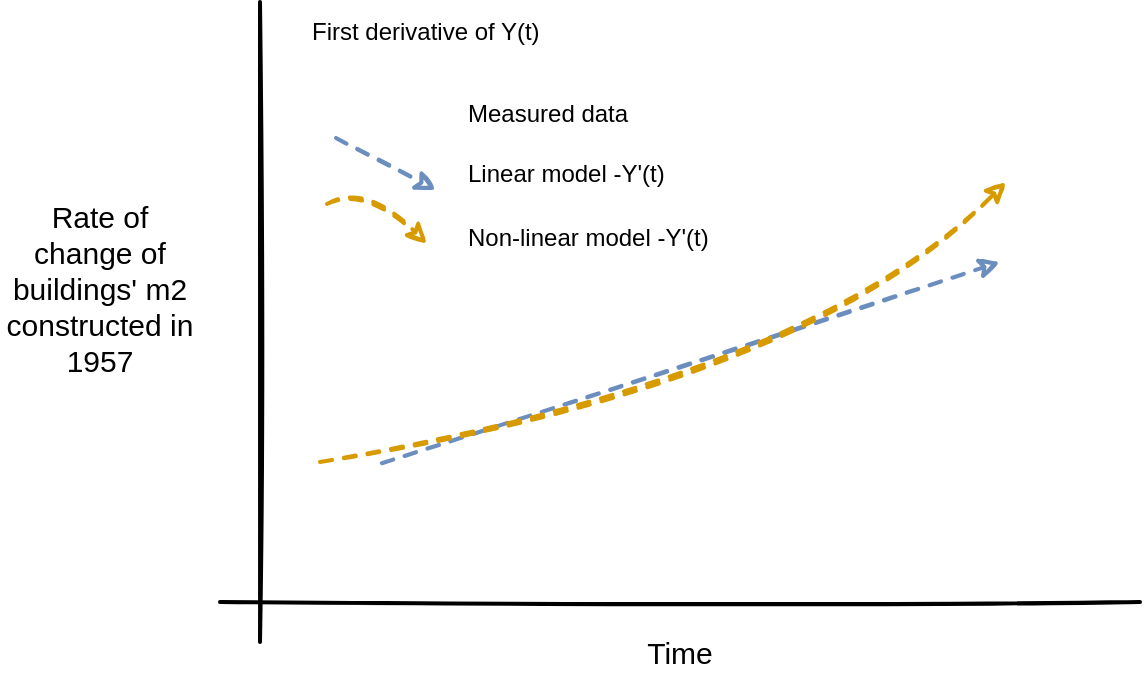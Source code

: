 <mxfile version="18.0.1" type="github">
  <diagram id="6t_WaDCt6x7YVjqbkjfq" name="Page-1">
    <mxGraphModel dx="1185" dy="635" grid="1" gridSize="10" guides="1" tooltips="1" connect="1" arrows="1" fold="1" page="1" pageScale="1" pageWidth="850" pageHeight="1100" math="0" shadow="0">
      <root>
        <mxCell id="0" />
        <mxCell id="1" parent="0" />
        <mxCell id="Sj49qLcoZEn-vy82H97Q-1" value="" style="endArrow=none;html=1;rounded=0;targetPerimeterSpacing=0;sketch=1;strokeWidth=2;" parent="1" edge="1">
          <mxGeometry width="50" height="50" relative="1" as="geometry">
            <mxPoint x="240" y="480" as="sourcePoint" />
            <mxPoint x="240" y="160" as="targetPoint" />
          </mxGeometry>
        </mxCell>
        <mxCell id="Sj49qLcoZEn-vy82H97Q-2" value="" style="endArrow=none;html=1;rounded=0;sketch=1;strokeWidth=2;" parent="1" edge="1">
          <mxGeometry width="50" height="50" relative="1" as="geometry">
            <mxPoint x="220" y="460" as="sourcePoint" />
            <mxPoint x="680" y="460" as="targetPoint" />
          </mxGeometry>
        </mxCell>
        <mxCell id="Sj49qLcoZEn-vy82H97Q-3" value="&lt;font style=&quot;font-size: 15px;&quot; data-font-src=&quot;https://fonts.google.com/specimen/Amatic+SC&quot;&gt;Time&lt;/font&gt;" style="text;html=1;strokeColor=none;fillColor=none;align=center;verticalAlign=middle;whiteSpace=wrap;rounded=0;sketch=1;" parent="1" vertex="1">
          <mxGeometry x="420" y="470" width="60" height="30" as="geometry" />
        </mxCell>
        <mxCell id="Sj49qLcoZEn-vy82H97Q-4" value="&lt;font style=&quot;font-size: 15px;&quot; data-font-src=&quot;https://fonts.google.com/specimen/Amatic+SC&quot;&gt;Rate of change of buildings&#39; m2 constructed in 1957&lt;br&gt;&lt;/font&gt;" style="text;html=1;strokeColor=none;fillColor=none;align=center;verticalAlign=middle;whiteSpace=wrap;rounded=0;sketch=1;" parent="1" vertex="1">
          <mxGeometry x="110" y="288" width="100" height="30" as="geometry" />
        </mxCell>
        <mxCell id="Sj49qLcoZEn-vy82H97Q-5" value="" style="shape=image;html=1;verticalAlign=top;verticalLabelPosition=bottom;labelBackgroundColor=#ffffff;imageAspect=0;aspect=fixed;image=https://cdn4.iconfinder.com/data/icons/ionicons/512/icon-ios7-plus-empty-128.png;sketch=1;fontFamily=Helvetica;fontSize=15;rotation=30;" parent="1" vertex="1">
          <mxGeometry x="360" y="360" width="28" height="28" as="geometry" />
        </mxCell>
        <mxCell id="Sj49qLcoZEn-vy82H97Q-6" value="" style="shape=image;html=1;verticalAlign=top;verticalLabelPosition=bottom;labelBackgroundColor=#ffffff;imageAspect=0;aspect=fixed;image=https://cdn4.iconfinder.com/data/icons/ionicons/512/icon-ios7-plus-empty-128.png;sketch=1;fontFamily=Helvetica;fontSize=15;rotation=30;" parent="1" vertex="1">
          <mxGeometry x="300" y="368" width="28" height="28" as="geometry" />
        </mxCell>
        <mxCell id="Sj49qLcoZEn-vy82H97Q-7" value="" style="shape=image;html=1;verticalAlign=top;verticalLabelPosition=bottom;labelBackgroundColor=#ffffff;imageAspect=0;aspect=fixed;image=https://cdn4.iconfinder.com/data/icons/ionicons/512/icon-ios7-plus-empty-128.png;sketch=1;fontFamily=Helvetica;fontSize=15;rotation=30;" parent="1" vertex="1">
          <mxGeometry x="411" y="340" width="28" height="28" as="geometry" />
        </mxCell>
        <mxCell id="Sj49qLcoZEn-vy82H97Q-8" value="" style="shape=image;html=1;verticalAlign=top;verticalLabelPosition=bottom;labelBackgroundColor=#ffffff;imageAspect=0;aspect=fixed;image=https://cdn4.iconfinder.com/data/icons/ionicons/512/icon-ios7-plus-empty-128.png;sketch=1;fontFamily=Helvetica;fontSize=15;rotation=30;" parent="1" vertex="1">
          <mxGeometry x="453.5" y="320" width="28" height="28" as="geometry" />
        </mxCell>
        <mxCell id="Sj49qLcoZEn-vy82H97Q-9" value="" style="shape=image;html=1;verticalAlign=top;verticalLabelPosition=bottom;labelBackgroundColor=#ffffff;imageAspect=0;aspect=fixed;image=https://cdn4.iconfinder.com/data/icons/ionicons/512/icon-ios7-plus-empty-128.png;sketch=1;fontFamily=Helvetica;fontSize=15;rotation=30;" parent="1" vertex="1">
          <mxGeometry x="503.5" y="300" width="28" height="28" as="geometry" />
        </mxCell>
        <mxCell id="Sj49qLcoZEn-vy82H97Q-10" value="" style="shape=image;html=1;verticalAlign=top;verticalLabelPosition=bottom;labelBackgroundColor=#ffffff;imageAspect=0;aspect=fixed;image=https://cdn4.iconfinder.com/data/icons/ionicons/512/icon-ios7-plus-empty-128.png;sketch=1;fontFamily=Helvetica;fontSize=15;rotation=30;" parent="1" vertex="1">
          <mxGeometry x="548" y="290" width="28" height="28" as="geometry" />
        </mxCell>
        <mxCell id="Sj49qLcoZEn-vy82H97Q-11" value="" style="endArrow=classic;dashed=1;html=1;rounded=0;sketch=1;fontFamily=Helvetica;fontSize=15;targetPerimeterSpacing=0;strokeWidth=2;fillColor=#dae8fc;strokeColor=#6c8ebf;endFill=0;exitX=0.25;exitY=1;exitDx=0;exitDy=0;" parent="1" source="Sj49qLcoZEn-vy82H97Q-6" edge="1">
          <mxGeometry width="50" height="50" relative="1" as="geometry">
            <mxPoint x="439" y="203" as="sourcePoint" />
            <mxPoint x="610" y="290" as="targetPoint" />
          </mxGeometry>
        </mxCell>
        <mxCell id="Sj49qLcoZEn-vy82H97Q-12" value="" style="curved=1;endArrow=classic;html=1;rounded=0;sketch=1;fontFamily=Helvetica;fontSize=15;targetPerimeterSpacing=0;strokeWidth=2;dashed=1;fillColor=#ffe6cc;strokeColor=#d79b00;endFill=0;" parent="1" edge="1">
          <mxGeometry width="50" height="50" relative="1" as="geometry">
            <mxPoint x="270" y="390" as="sourcePoint" />
            <mxPoint x="613" y="250" as="targetPoint" />
            <Array as="points">
              <mxPoint x="512.5" y="350" />
            </Array>
          </mxGeometry>
        </mxCell>
        <mxCell id="Sj49qLcoZEn-vy82H97Q-13" style="edgeStyle=none;rounded=0;sketch=1;orthogonalLoop=1;jettySize=auto;html=1;exitX=0.5;exitY=0;exitDx=0;exitDy=0;dashed=1;fontFamily=Helvetica;fontSize=15;endArrow=classic;endFill=0;targetPerimeterSpacing=0;strokeWidth=2;" parent="1" source="Sj49qLcoZEn-vy82H97Q-4" target="Sj49qLcoZEn-vy82H97Q-4" edge="1">
          <mxGeometry relative="1" as="geometry" />
        </mxCell>
        <mxCell id="Sj49qLcoZEn-vy82H97Q-15" value="" style="shape=image;html=1;verticalAlign=top;verticalLabelPosition=bottom;labelBackgroundColor=#ffffff;imageAspect=0;aspect=fixed;image=https://cdn4.iconfinder.com/data/icons/ionicons/512/icon-ios7-plus-empty-128.png;sketch=1;fontFamily=Helvetica;fontSize=15;rotation=30;" parent="1" vertex="1">
          <mxGeometry x="293.5" y="201" width="28" height="28" as="geometry" />
        </mxCell>
        <mxCell id="Sj49qLcoZEn-vy82H97Q-17" value="" style="endArrow=classic;dashed=1;html=1;rounded=0;sketch=1;fontFamily=Helvetica;fontSize=15;targetPerimeterSpacing=0;strokeWidth=2;fillColor=#dae8fc;strokeColor=#6c8ebf;endFill=0;" parent="1" edge="1">
          <mxGeometry width="50" height="50" relative="1" as="geometry">
            <mxPoint x="278" y="228" as="sourcePoint" />
            <mxPoint x="328" y="254" as="targetPoint" />
            <Array as="points">
              <mxPoint x="328" y="254" />
            </Array>
          </mxGeometry>
        </mxCell>
        <mxCell id="Sj49qLcoZEn-vy82H97Q-18" value="" style="curved=1;endArrow=classic;html=1;rounded=0;sketch=1;fontFamily=Helvetica;fontSize=15;targetPerimeterSpacing=0;strokeWidth=2;dashed=1;fillColor=#ffe6cc;strokeColor=#d79b00;endFill=0;" parent="1" edge="1">
          <mxGeometry width="50" height="50" relative="1" as="geometry">
            <mxPoint x="273.5" y="261" as="sourcePoint" />
            <mxPoint x="323.5" y="281" as="targetPoint" />
            <Array as="points">
              <mxPoint x="293.5" y="251" />
            </Array>
          </mxGeometry>
        </mxCell>
        <mxCell id="Sj49qLcoZEn-vy82H97Q-19" value="Measured data" style="text;html=1;strokeColor=none;fillColor=none;align=left;verticalAlign=middle;whiteSpace=wrap;rounded=0;sketch=1;" parent="1" vertex="1">
          <mxGeometry x="341.5" y="201" width="100" height="30" as="geometry" />
        </mxCell>
        <mxCell id="Sj49qLcoZEn-vy82H97Q-22" value="Linear model -Y&#39;(t)&amp;nbsp;&amp;nbsp;" style="text;html=1;strokeColor=none;fillColor=none;align=left;verticalAlign=middle;whiteSpace=wrap;rounded=0;sketch=1;" parent="1" vertex="1">
          <mxGeometry x="341.5" y="231" width="208.5" height="30" as="geometry" />
        </mxCell>
        <mxCell id="Sj49qLcoZEn-vy82H97Q-23" value="Non-linear model -Y&#39;(t)" style="text;html=1;strokeColor=none;fillColor=none;align=left;verticalAlign=middle;whiteSpace=wrap;rounded=0;sketch=1;" parent="1" vertex="1">
          <mxGeometry x="341.5" y="263" width="138.5" height="30" as="geometry" />
        </mxCell>
        <mxCell id="otNCFhboI_3VBm9yeec8-1" value="First derivative of Y(t)" style="text;html=1;strokeColor=none;fillColor=none;align=left;verticalAlign=middle;whiteSpace=wrap;rounded=0;sketch=1;" vertex="1" parent="1">
          <mxGeometry x="264" y="160" width="186" height="30" as="geometry" />
        </mxCell>
      </root>
    </mxGraphModel>
  </diagram>
</mxfile>
